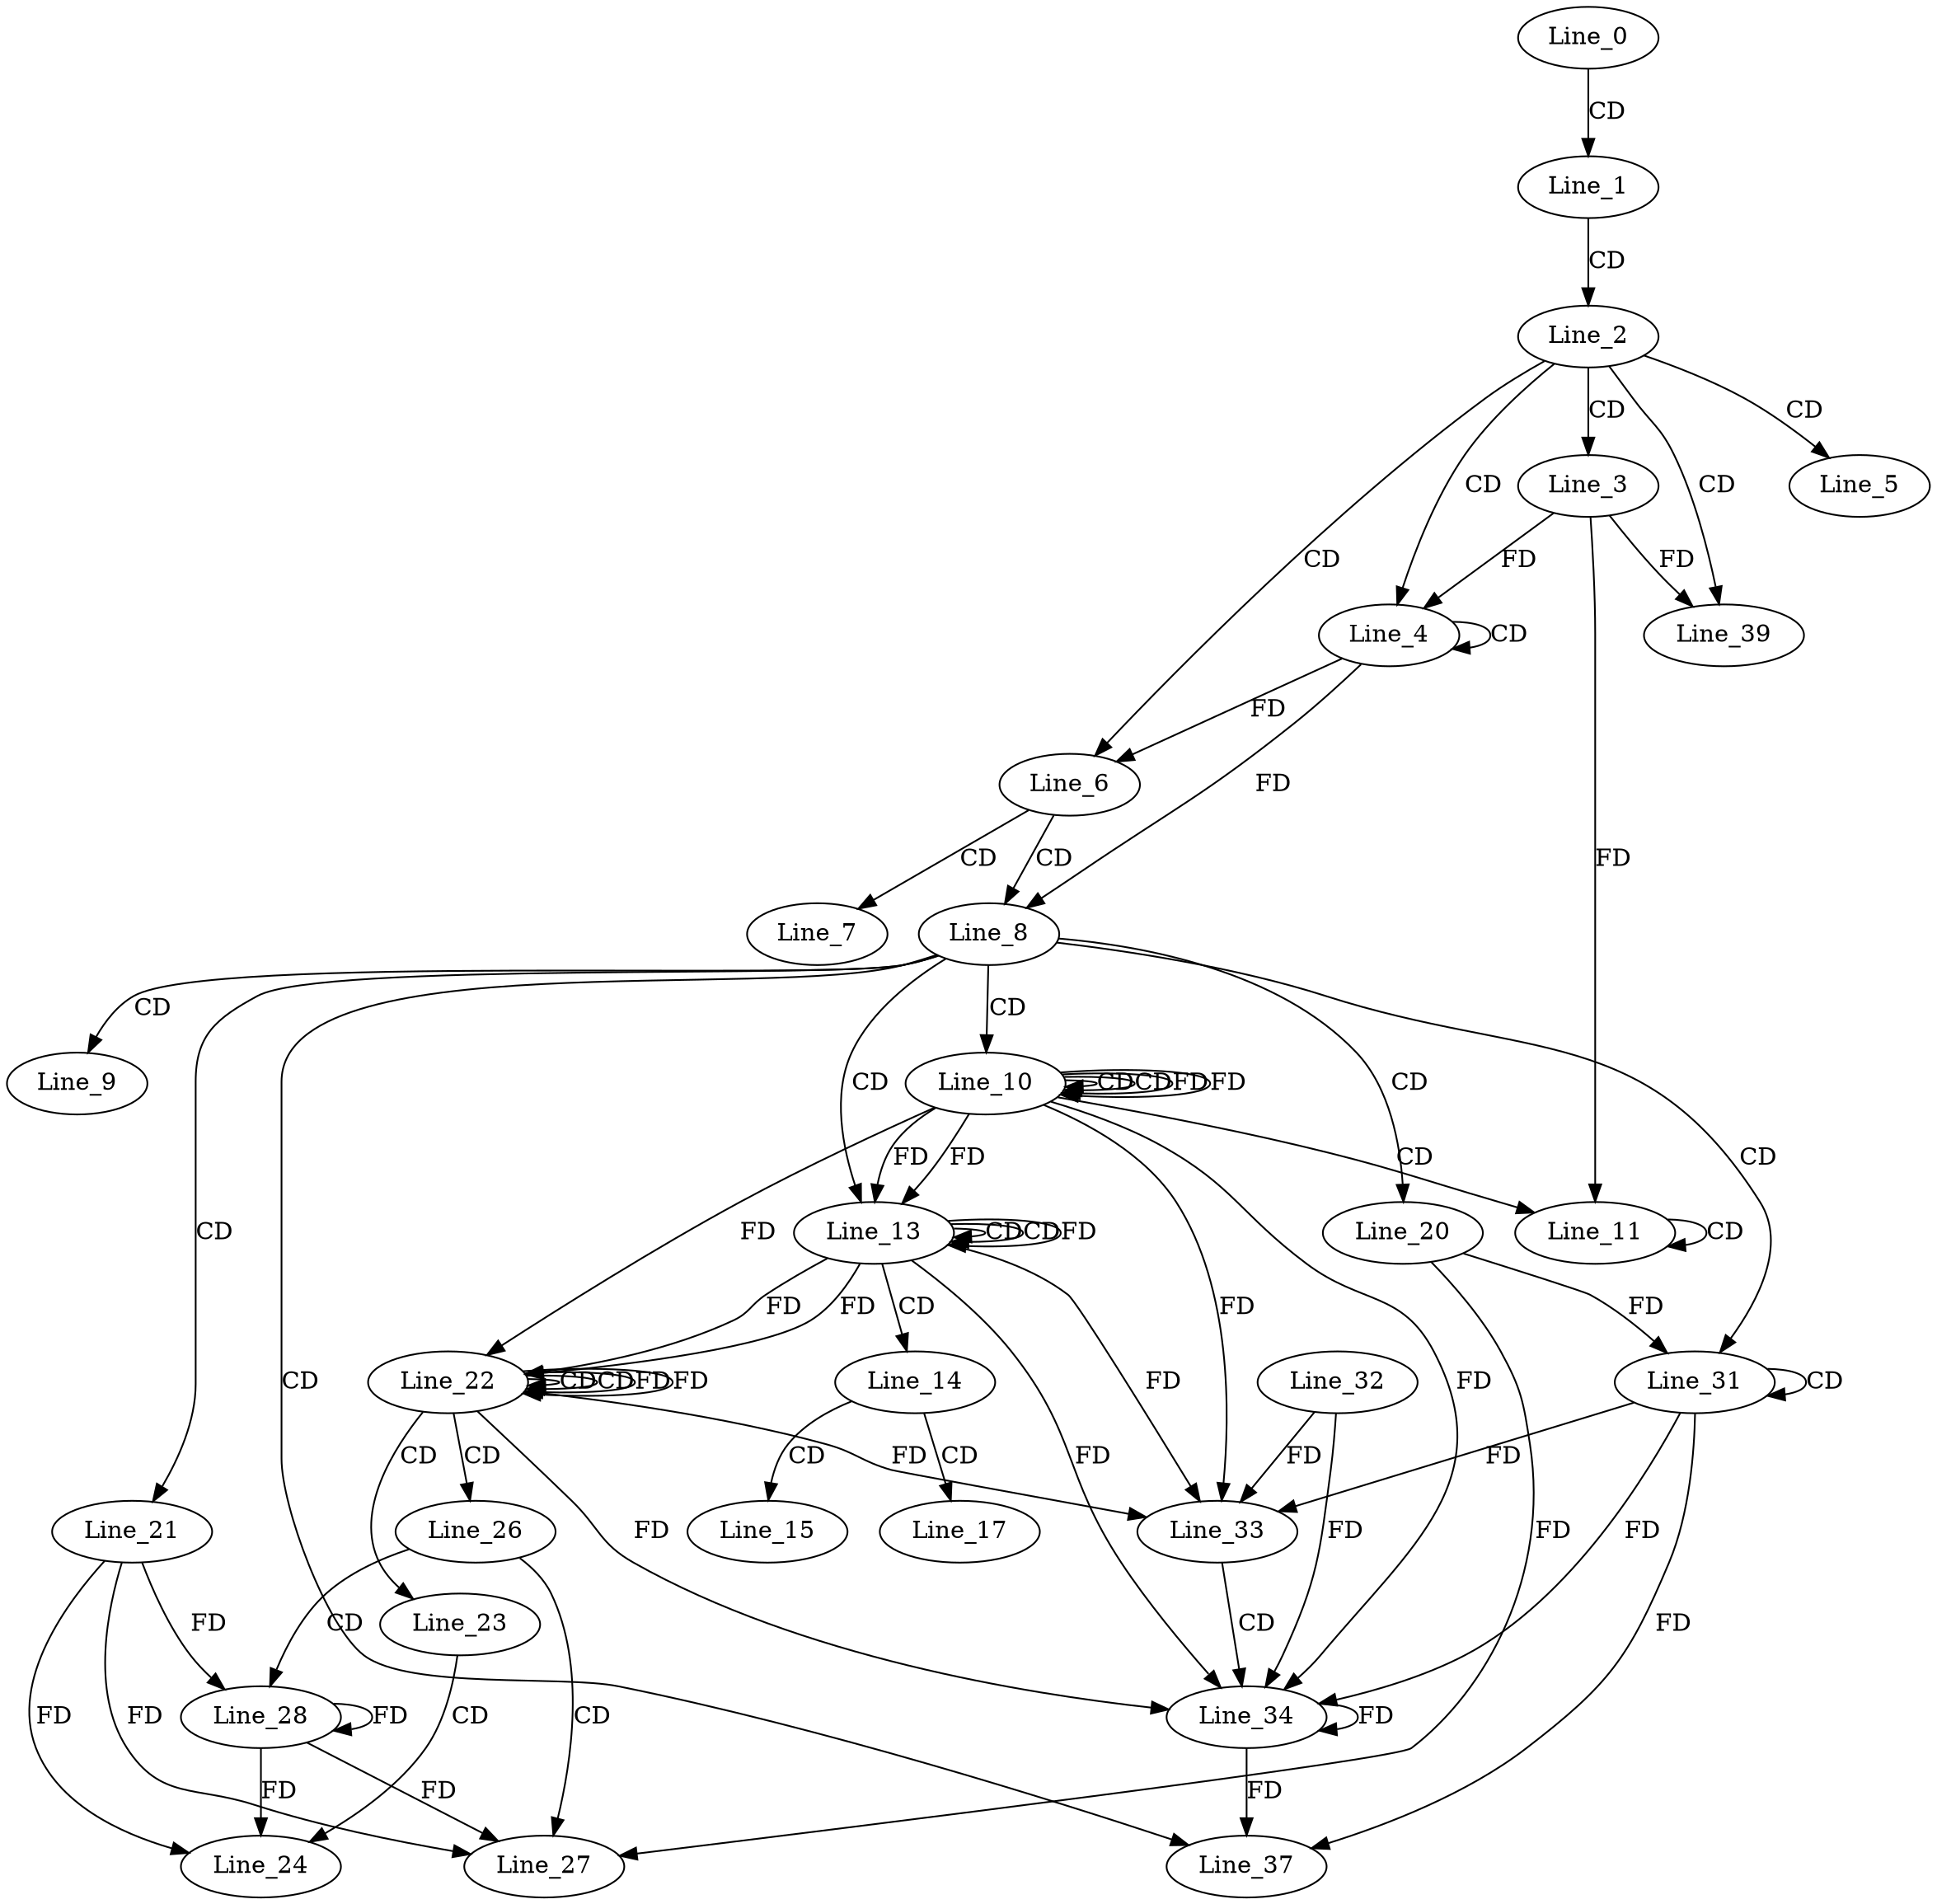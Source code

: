 digraph G {
  Line_0;
  Line_1;
  Line_2;
  Line_3;
  Line_4;
  Line_4;
  Line_5;
  Line_6;
  Line_7;
  Line_8;
  Line_9;
  Line_10;
  Line_10;
  Line_10;
  Line_11;
  Line_11;
  Line_13;
  Line_13;
  Line_13;
  Line_14;
  Line_15;
  Line_17;
  Line_20;
  Line_21;
  Line_22;
  Line_22;
  Line_22;
  Line_23;
  Line_24;
  Line_26;
  Line_27;
  Line_28;
  Line_31;
  Line_31;
  Line_33;
  Line_32;
  Line_34;
  Line_37;
  Line_39;
  Line_0 -> Line_1 [ label="CD" ];
  Line_1 -> Line_2 [ label="CD" ];
  Line_2 -> Line_3 [ label="CD" ];
  Line_2 -> Line_4 [ label="CD" ];
  Line_4 -> Line_4 [ label="CD" ];
  Line_3 -> Line_4 [ label="FD" ];
  Line_2 -> Line_5 [ label="CD" ];
  Line_2 -> Line_6 [ label="CD" ];
  Line_4 -> Line_6 [ label="FD" ];
  Line_6 -> Line_7 [ label="CD" ];
  Line_6 -> Line_8 [ label="CD" ];
  Line_4 -> Line_8 [ label="FD" ];
  Line_8 -> Line_9 [ label="CD" ];
  Line_8 -> Line_10 [ label="CD" ];
  Line_10 -> Line_10 [ label="CD" ];
  Line_10 -> Line_10 [ label="CD" ];
  Line_10 -> Line_10 [ label="FD" ];
  Line_10 -> Line_11 [ label="CD" ];
  Line_11 -> Line_11 [ label="CD" ];
  Line_3 -> Line_11 [ label="FD" ];
  Line_8 -> Line_13 [ label="CD" ];
  Line_13 -> Line_13 [ label="CD" ];
  Line_10 -> Line_13 [ label="FD" ];
  Line_13 -> Line_13 [ label="CD" ];
  Line_13 -> Line_13 [ label="FD" ];
  Line_10 -> Line_13 [ label="FD" ];
  Line_13 -> Line_14 [ label="CD" ];
  Line_14 -> Line_15 [ label="CD" ];
  Line_14 -> Line_17 [ label="CD" ];
  Line_8 -> Line_20 [ label="CD" ];
  Line_8 -> Line_21 [ label="CD" ];
  Line_22 -> Line_22 [ label="CD" ];
  Line_13 -> Line_22 [ label="FD" ];
  Line_22 -> Line_22 [ label="CD" ];
  Line_22 -> Line_22 [ label="FD" ];
  Line_13 -> Line_22 [ label="FD" ];
  Line_10 -> Line_22 [ label="FD" ];
  Line_22 -> Line_23 [ label="CD" ];
  Line_23 -> Line_24 [ label="CD" ];
  Line_21 -> Line_24 [ label="FD" ];
  Line_22 -> Line_26 [ label="CD" ];
  Line_26 -> Line_27 [ label="CD" ];
  Line_20 -> Line_27 [ label="FD" ];
  Line_21 -> Line_27 [ label="FD" ];
  Line_26 -> Line_28 [ label="CD" ];
  Line_28 -> Line_28 [ label="FD" ];
  Line_21 -> Line_28 [ label="FD" ];
  Line_8 -> Line_31 [ label="CD" ];
  Line_31 -> Line_31 [ label="CD" ];
  Line_20 -> Line_31 [ label="FD" ];
  Line_22 -> Line_33 [ label="FD" ];
  Line_13 -> Line_33 [ label="FD" ];
  Line_10 -> Line_33 [ label="FD" ];
  Line_32 -> Line_33 [ label="FD" ];
  Line_31 -> Line_33 [ label="FD" ];
  Line_33 -> Line_34 [ label="CD" ];
  Line_31 -> Line_34 [ label="FD" ];
  Line_34 -> Line_34 [ label="FD" ];
  Line_22 -> Line_34 [ label="FD" ];
  Line_13 -> Line_34 [ label="FD" ];
  Line_10 -> Line_34 [ label="FD" ];
  Line_32 -> Line_34 [ label="FD" ];
  Line_8 -> Line_37 [ label="CD" ];
  Line_31 -> Line_37 [ label="FD" ];
  Line_34 -> Line_37 [ label="FD" ];
  Line_2 -> Line_39 [ label="CD" ];
  Line_3 -> Line_39 [ label="FD" ];
  Line_10 -> Line_10 [ label="FD" ];
  Line_22 -> Line_22 [ label="FD" ];
  Line_28 -> Line_24 [ label="FD" ];
  Line_28 -> Line_27 [ label="FD" ];
}
